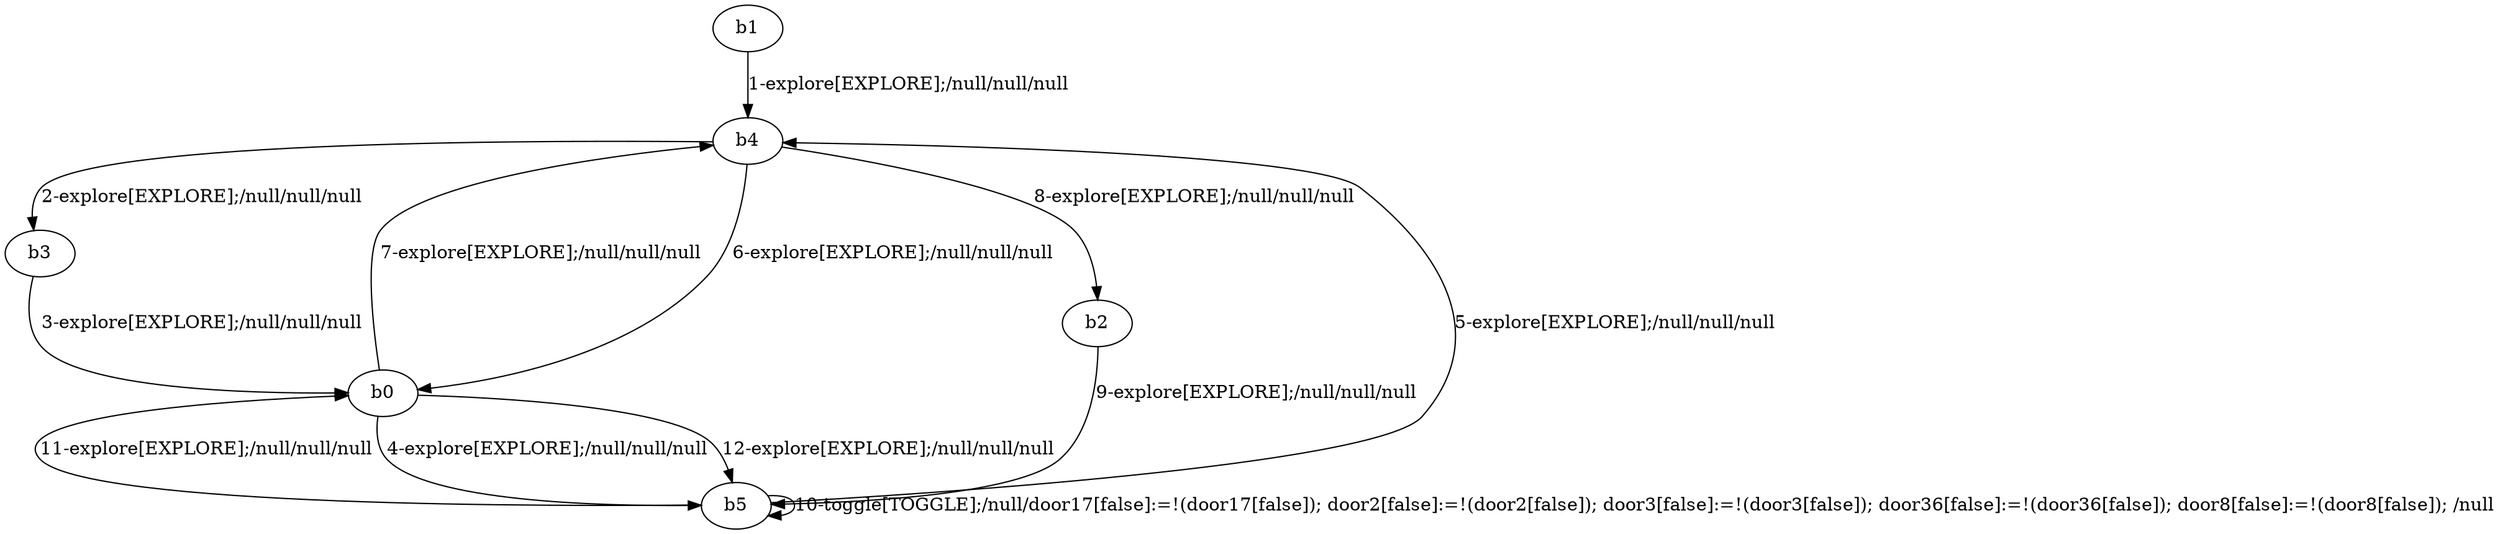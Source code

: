 # Total number of goals covered by this test: 2
# b4 --> b3
# b0 --> b4

digraph g {
"b1" -> "b4" [label = "1-explore[EXPLORE];/null/null/null"];
"b4" -> "b3" [label = "2-explore[EXPLORE];/null/null/null"];
"b3" -> "b0" [label = "3-explore[EXPLORE];/null/null/null"];
"b0" -> "b5" [label = "4-explore[EXPLORE];/null/null/null"];
"b5" -> "b4" [label = "5-explore[EXPLORE];/null/null/null"];
"b4" -> "b0" [label = "6-explore[EXPLORE];/null/null/null"];
"b0" -> "b4" [label = "7-explore[EXPLORE];/null/null/null"];
"b4" -> "b2" [label = "8-explore[EXPLORE];/null/null/null"];
"b2" -> "b5" [label = "9-explore[EXPLORE];/null/null/null"];
"b5" -> "b5" [label = "10-toggle[TOGGLE];/null/door17[false]:=!(door17[false]); door2[false]:=!(door2[false]); door3[false]:=!(door3[false]); door36[false]:=!(door36[false]); door8[false]:=!(door8[false]); /null"];
"b5" -> "b0" [label = "11-explore[EXPLORE];/null/null/null"];
"b0" -> "b5" [label = "12-explore[EXPLORE];/null/null/null"];
}